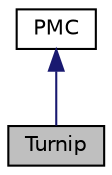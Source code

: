 digraph "Turnip"
{
 // INTERACTIVE_SVG=YES
  bgcolor="transparent";
  edge [fontname="Helvetica",fontsize="10",labelfontname="Helvetica",labelfontsize="10"];
  node [fontname="Helvetica",fontsize="10",shape=record];
  Node0 [label="Turnip",height=0.2,width=0.4,color="black", fillcolor="grey75", style="filled", fontcolor="black"];
  Node1 -> Node0 [dir="back",color="midnightblue",fontsize="10",style="solid",fontname="Helvetica"];
  Node1 [label="PMC",height=0.2,width=0.4,color="black",URL="$d4/de0/classumontreal_1_1ssj_1_1networks_1_1PMC.html",tooltip="This class implements the Permutation Monte Carlo method to estimate the reliability of a network..."];
}
